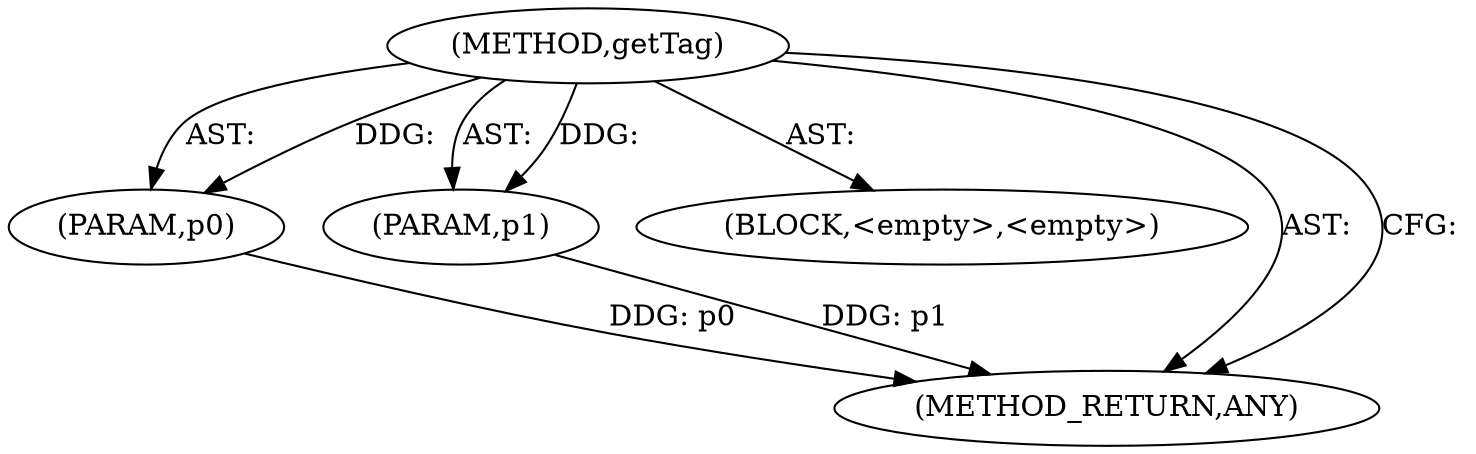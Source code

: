 digraph "getTag" {  
"111669149717" [label = <(METHOD,getTag)> ]
"115964117031" [label = <(PARAM,p0)> ]
"115964117032" [label = <(PARAM,p1)> ]
"25769803809" [label = <(BLOCK,&lt;empty&gt;,&lt;empty&gt;)> ]
"128849018901" [label = <(METHOD_RETURN,ANY)> ]
  "111669149717" -> "115964117031"  [ label = "AST: "] 
  "111669149717" -> "115964117032"  [ label = "AST: "] 
  "111669149717" -> "25769803809"  [ label = "AST: "] 
  "111669149717" -> "128849018901"  [ label = "AST: "] 
  "111669149717" -> "128849018901"  [ label = "CFG: "] 
  "115964117031" -> "128849018901"  [ label = "DDG: p0"] 
  "115964117032" -> "128849018901"  [ label = "DDG: p1"] 
  "111669149717" -> "115964117031"  [ label = "DDG: "] 
  "111669149717" -> "115964117032"  [ label = "DDG: "] 
}
